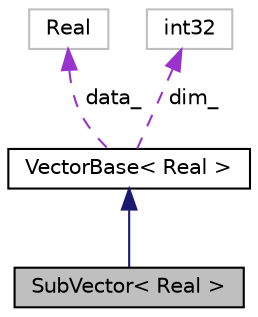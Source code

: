 digraph "SubVector&lt; Real &gt;"
{
  edge [fontname="Helvetica",fontsize="10",labelfontname="Helvetica",labelfontsize="10"];
  node [fontname="Helvetica",fontsize="10",shape=record];
  Node2 [label="SubVector\< Real \>",height=0.2,width=0.4,color="black", fillcolor="grey75", style="filled", fontcolor="black"];
  Node3 -> Node2 [dir="back",color="midnightblue",fontsize="10",style="solid",fontname="Helvetica"];
  Node3 [label="VectorBase\< Real \>",height=0.2,width=0.4,color="black", fillcolor="white", style="filled",URL="$classkaldi_1_1VectorBase.html",tooltip="Provides a vector abstraction class. "];
  Node4 -> Node3 [dir="back",color="darkorchid3",fontsize="10",style="dashed",label=" data_" ,fontname="Helvetica"];
  Node4 [label="Real",height=0.2,width=0.4,color="grey75", fillcolor="white", style="filled"];
  Node5 -> Node3 [dir="back",color="darkorchid3",fontsize="10",style="dashed",label=" dim_" ,fontname="Helvetica"];
  Node5 [label="int32",height=0.2,width=0.4,color="grey75", fillcolor="white", style="filled"];
}
